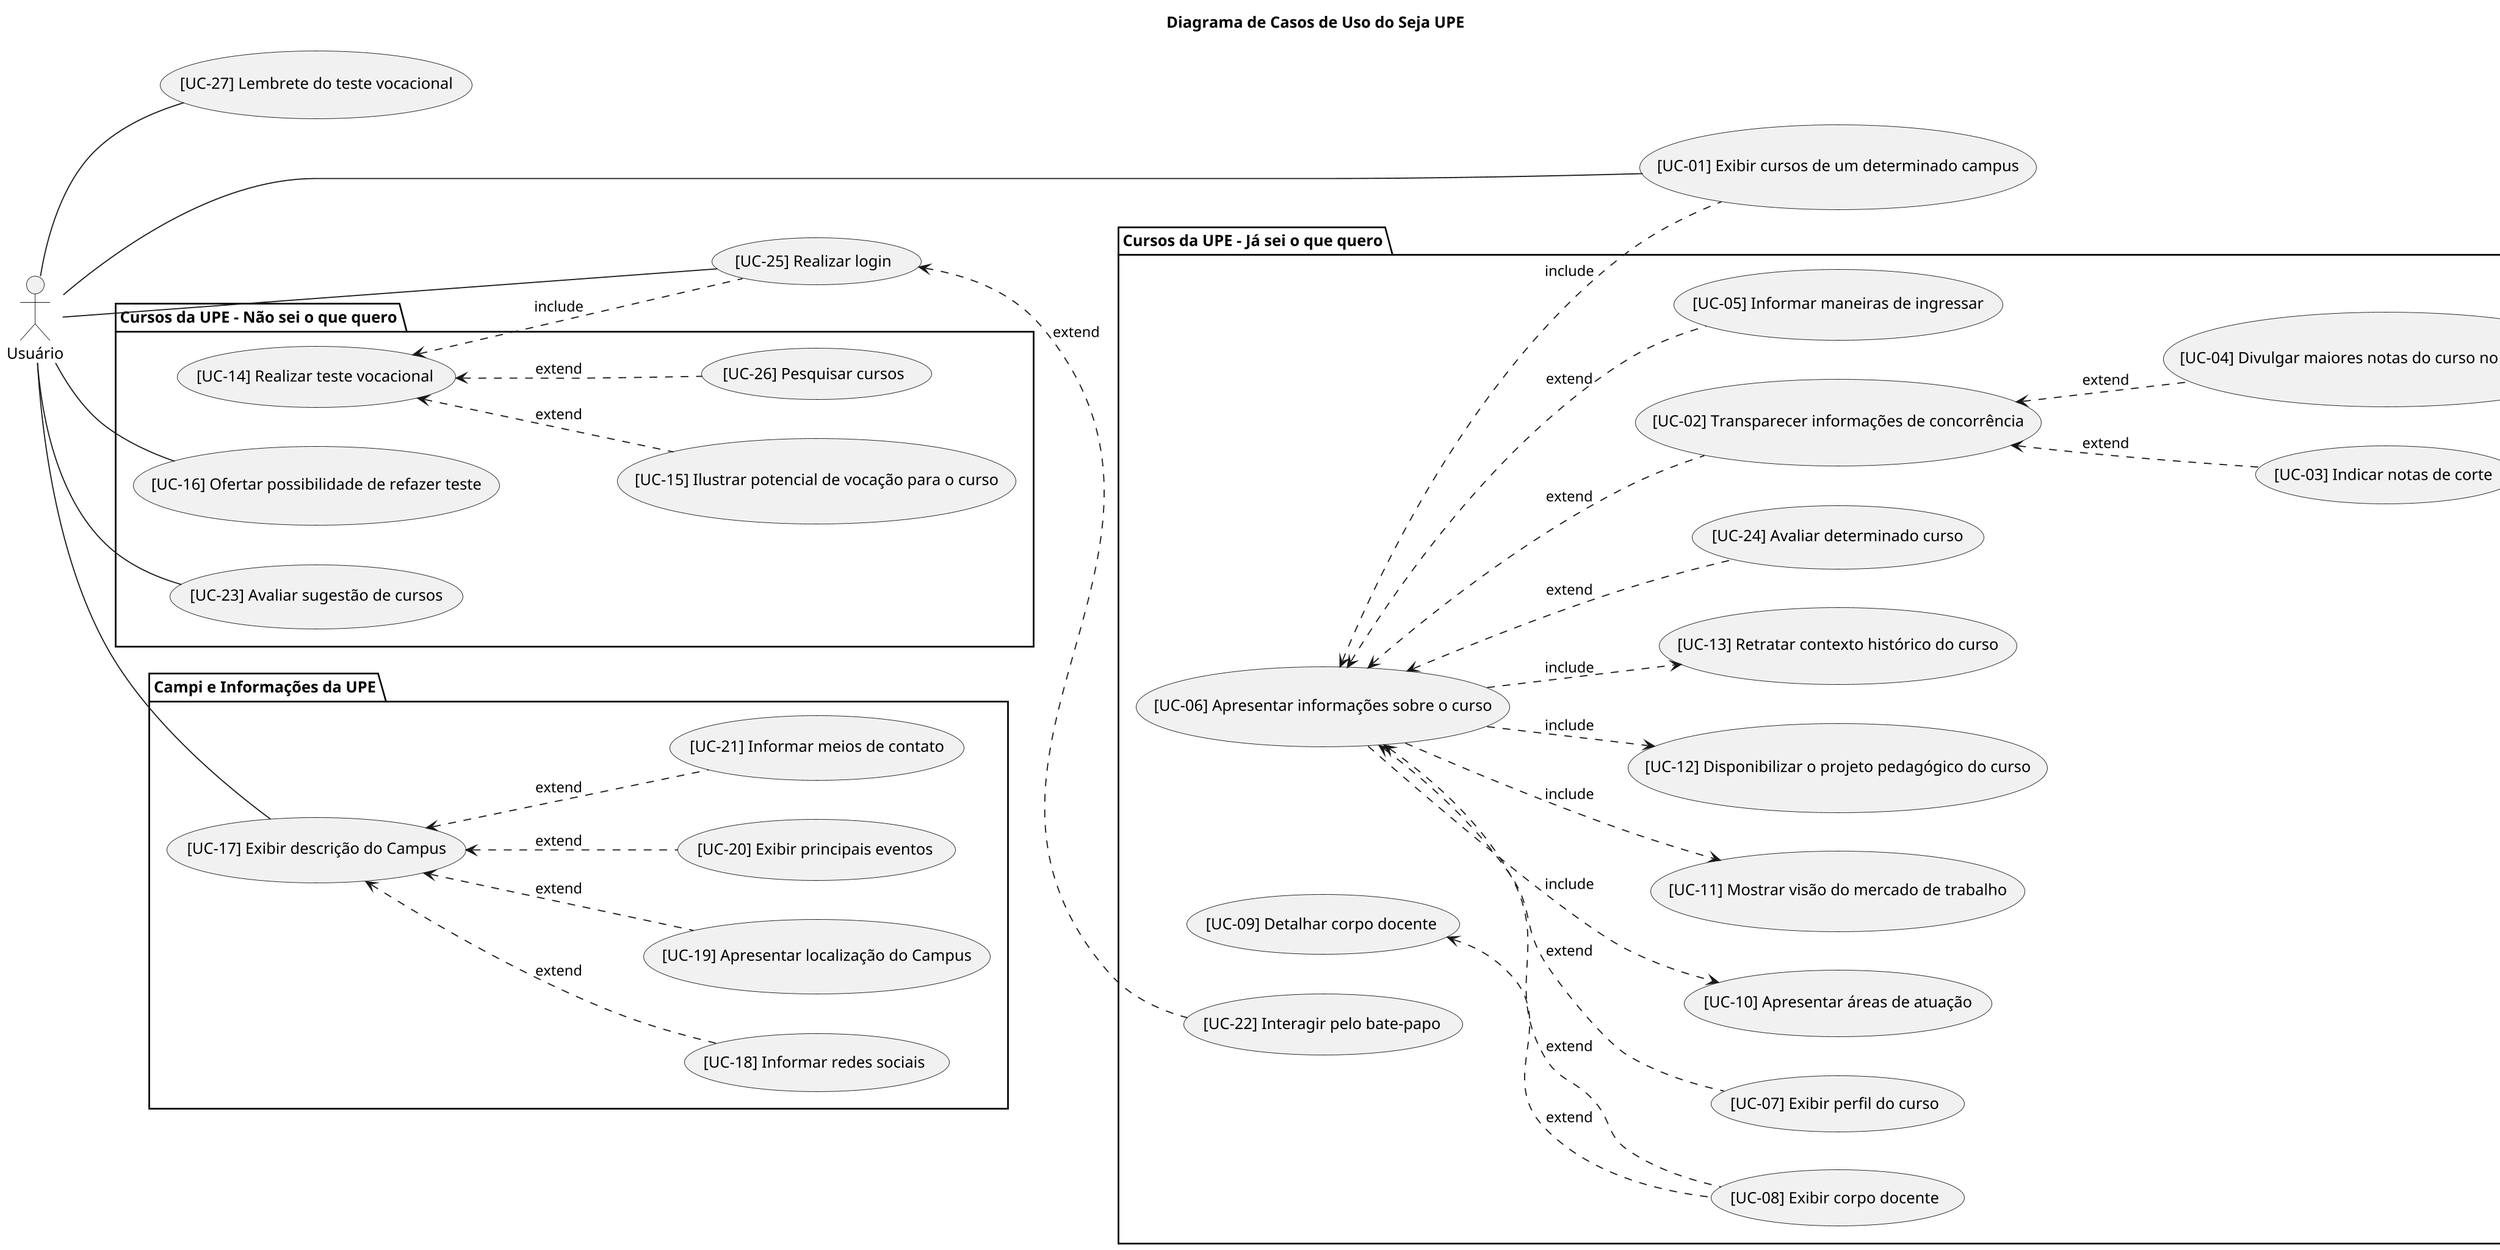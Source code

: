 @startuml "Use Case Diagram"

title "Diagrama de Casos de Uso do Seja UPE"

left to right direction

skinparam Style strictuml

scale 2048 width
scale 2048 height

actor "Usuário" as USER

usecase "[UC-27] Lembrete do teste vocacional"                      as UC27
usecase "[UC-01] Exibir cursos de um determinado campus"            as UC01
usecase "[UC-25] Realizar login"                                    as UC25

package "Cursos da UPE - Não sei o que quero" {
  usecase "[UC-14] Realizar teste vocacional"                       as UC14
  usecase "[UC-15] Ilustrar potencial de vocação para o curso"      as UC15
  usecase "[UC-16] Ofertar possibilidade de refazer teste"          as UC16
  usecase "[UC-23] Avaliar sugestão de cursos"                      as UC23
  usecase "[UC-26] Pesquisar cursos"                                as UC26
}

package "Cursos da UPE - Já sei o que quero" {
  usecase "[UC-02] Transparecer informações de concorrência"        as UC02
  usecase "[UC-03] Indicar notas de corte"                          as UC03
  usecase "[UC-04] Divulgar maiores notas do curso no ano anterior" as UC04
  usecase "[UC-05] Informar maneiras de ingressar"                  as UC05
  usecase "[UC-06] Apresentar informações sobre o curso"            as UC06
  usecase "[UC-07] Exibir perfil do curso"                          as UC07
  usecase "[UC-08] Exibir corpo docente"                            as UC08
  usecase "[UC-09] Detalhar corpo docente"                          as UC09
  usecase "[UC-10] Apresentar áreas de atuação"                     as UC10
  usecase "[UC-11] Mostrar visão do mercado de trabalho"            as UC11
  usecase "[UC-12] Disponibilizar o projeto pedagógico do curso"    as UC12
  usecase "[UC-13] Retratar contexto histórico do curso"            as UC13
  usecase "[UC-22] Interagir pelo bate-papo"                        as UC22
  usecase "[UC-24] Avaliar determinado curso"                       as UC24
}

package "Campi e Informações da UPE" {
  usecase "[UC-17] Exibir descrição do Campus"                      as UC17
  usecase "[UC-18] Informar redes sociais"                          as UC18
  usecase "[UC-19] Apresentar localização do Campus"                as UC19
  usecase "[UC-20] Exibir principais eventos"                       as UC20
  usecase "[UC-21] Informar meios de contato"                       as UC21
}

USER -- UC25
USER -- UC01
USER -- UC16
USER -- UC27
USER -- UC23
USER -- UC17

UC17 <.. UC18 : extend
UC17 <.. UC19 : extend
UC17 <.. UC20 : extend
UC17 <.. UC21 : extend

UC14 <.. UC15 : extend
UC14 <.. UC26 : extend

UC25 <.. UC22 : extend
UC14 <.. UC25 : include

UC06 <.. UC01 : include
UC06 <.. UC05 : extend
UC06 <.. UC02 : extend
UC02 <.. UC03 : extend
UC02 <.. UC04 : extend

UC06 <.. UC24 : extend
UC06 <.. UC07 : extend
UC06 <.. UC08 : extend
UC09 <.. UC08 : extend

UC06 ..> UC10 : include
UC06 ..> UC11 : include
UC06 ..> UC12 : include
UC06 ..> UC13 : include

@enduml